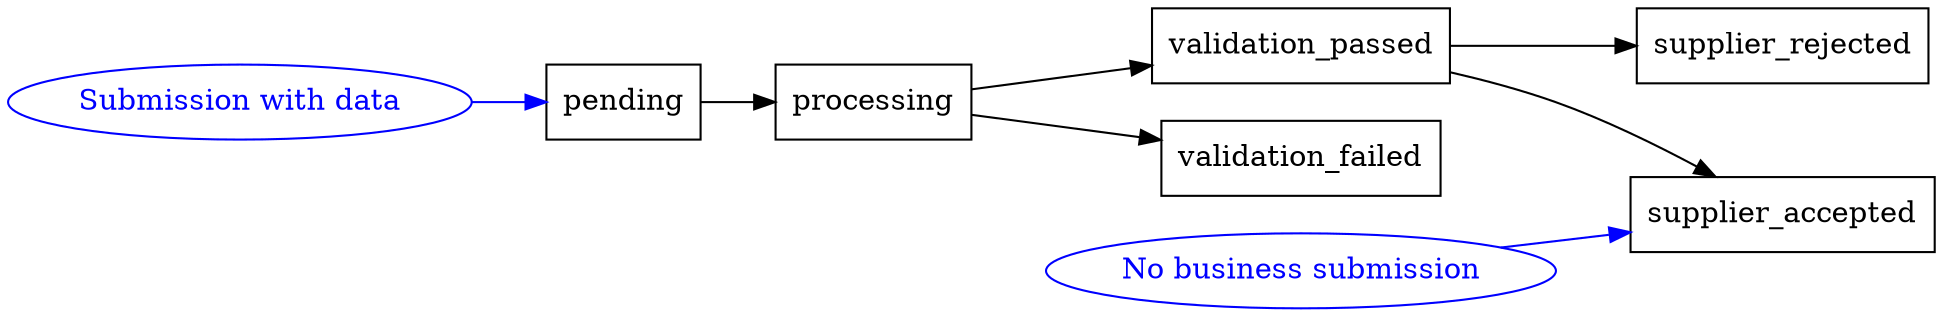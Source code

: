 digraph {
  rankdir = LR;
  "Submission with data" [color="blue" fontcolor="blue"];
  "No business submission" [color="blue" fontcolor="blue"];
  "pending" [shape=box];
  "processing" [shape=box];
  "validation_passed" [shape=box];
  "validation_failed" [shape=box];
  "supplier_rejected" [shape=box];
  "supplier_accepted" [shape=box];
  "pending" -> "processing";
  "processing" -> "validation_passed";
  "processing" -> "validation_failed";
  "validation_passed" -> "supplier_accepted";
  "validation_passed" -> "supplier_rejected";
  "Submission with data" -> "pending" [color="blue"];
  "No business submission" -> "supplier_accepted" [color="blue"];
}
